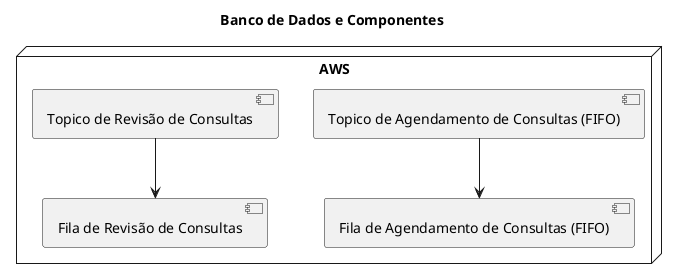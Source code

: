 @startuml architecture

title "Banco de Dados e Componentes"

node "AWS" {
    component "Topico de Agendamento de Consultas (FIFO)" as appointment_topic
    component "Topico de Revisão de Consultas" as review_topic
    component "Fila de Agendamento de Consultas (FIFO)" as appointment_queue
    component "Fila de Revisão de Consultas" as review_queue

    appointment_topic -down-> appointment_queue
    review_topic -down-> review_queue
}

@enduml